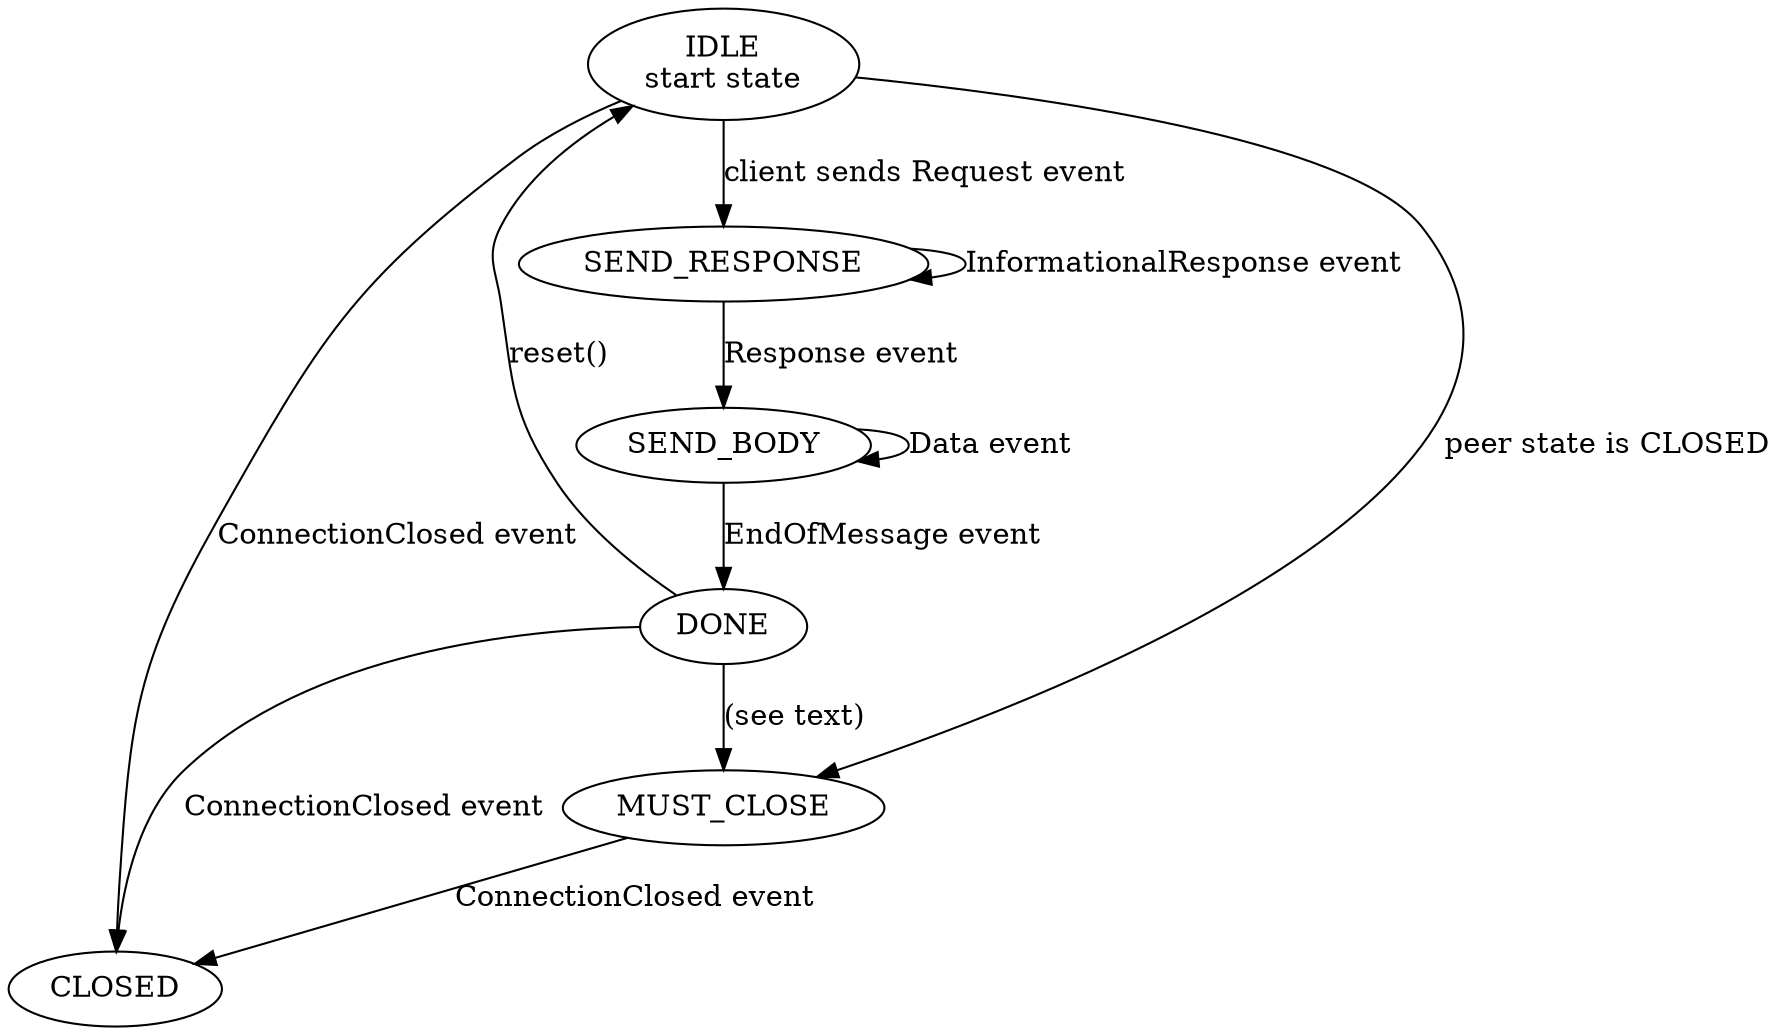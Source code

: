 digraph {
  IDLE [label="IDLE\nstart state"]
  IDLE -> SEND_RESPONSE [label="client sends Request event"]
  SEND_RESPONSE -> SEND_RESPONSE [label="InformationalResponse event"]
  SEND_RESPONSE -> SEND_BODY [label="Response event"]
  SEND_BODY -> SEND_BODY [label="Data event"]
  SEND_BODY -> DONE [label="EndOfMessage event"]

  DONE -> CLOSED [label="ConnectionClosed event", weight=0]
  MUST_CLOSE -> CLOSED [label="ConnectionClosed event", weight=0]
  IDLE -> CLOSED [label="ConnectionClosed event", weight=0]

  IDLE -> MUST_CLOSE [label="peer state is CLOSED", weight=0]
  DONE -> MUST_CLOSE [label="(see text)"]

  DONE -> IDLE [label="reset()", weight=0]
}
